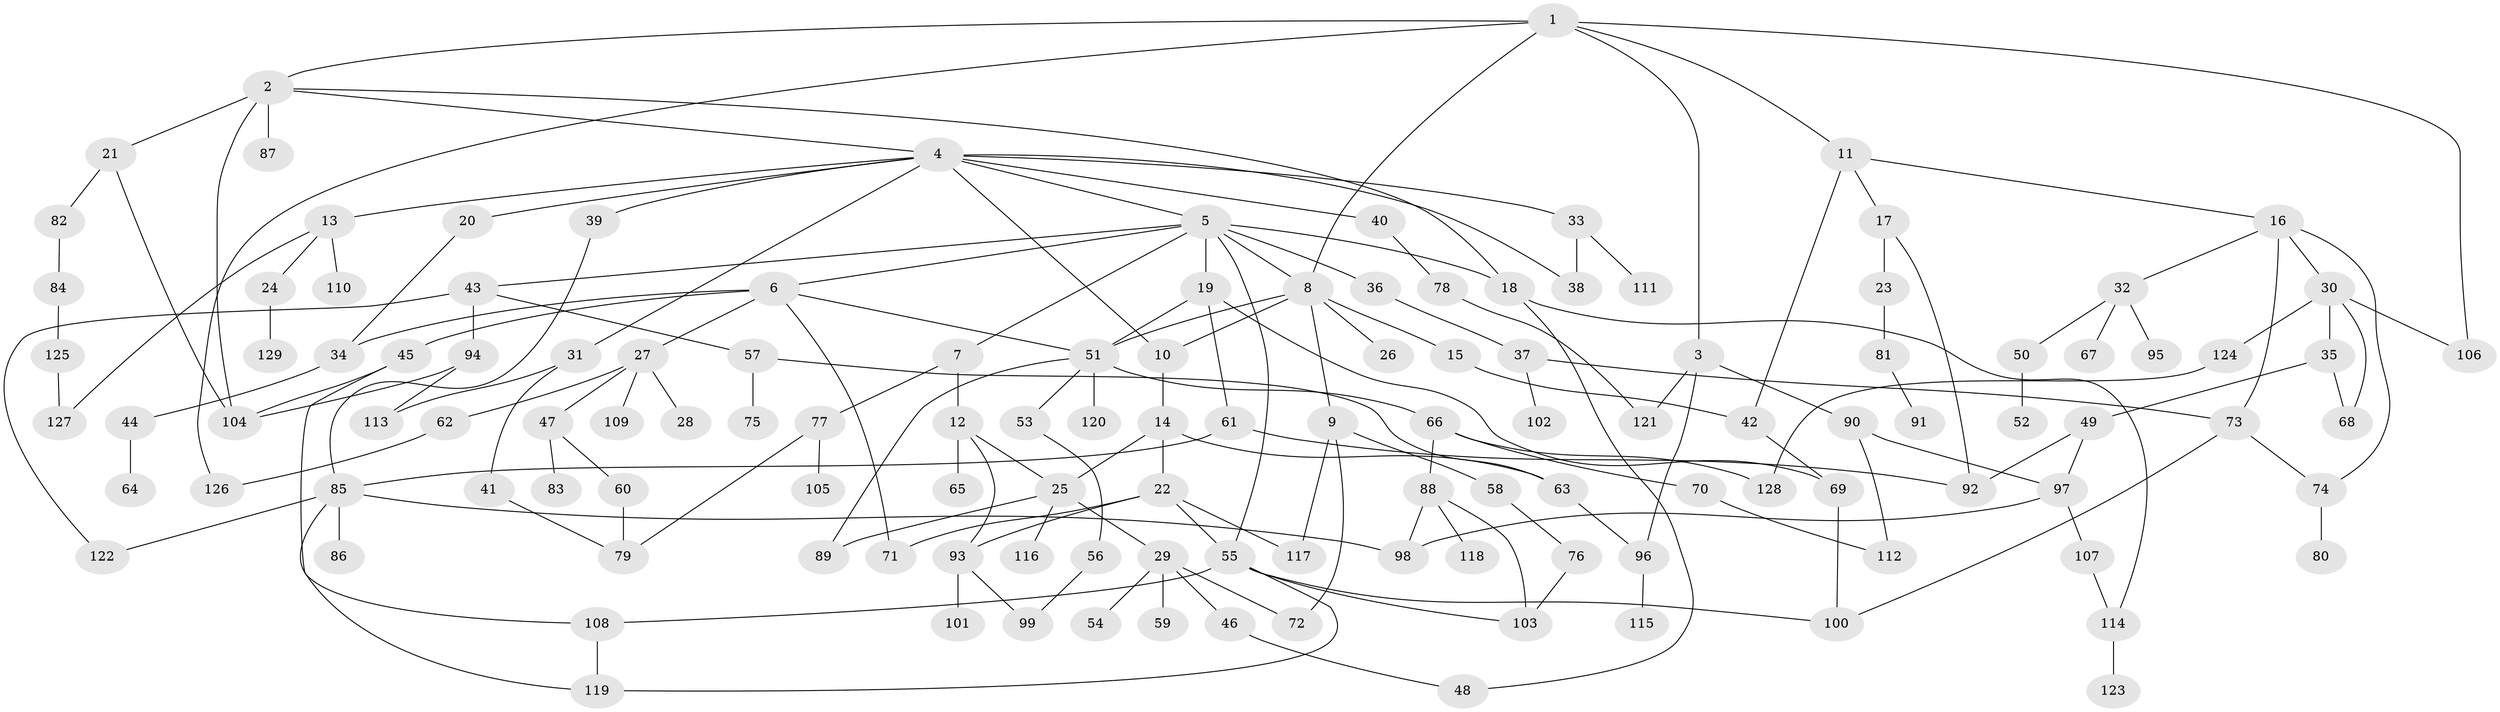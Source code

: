 // coarse degree distribution, {6: 0.03409090909090909, 12: 0.022727272727272728, 4: 0.10227272727272728, 5: 0.11363636363636363, 8: 0.022727272727272728, 7: 0.022727272727272728, 2: 0.25, 3: 0.14772727272727273, 1: 0.2840909090909091}
// Generated by graph-tools (version 1.1) at 2025/41/03/06/25 10:41:27]
// undirected, 129 vertices, 178 edges
graph export_dot {
graph [start="1"]
  node [color=gray90,style=filled];
  1;
  2;
  3;
  4;
  5;
  6;
  7;
  8;
  9;
  10;
  11;
  12;
  13;
  14;
  15;
  16;
  17;
  18;
  19;
  20;
  21;
  22;
  23;
  24;
  25;
  26;
  27;
  28;
  29;
  30;
  31;
  32;
  33;
  34;
  35;
  36;
  37;
  38;
  39;
  40;
  41;
  42;
  43;
  44;
  45;
  46;
  47;
  48;
  49;
  50;
  51;
  52;
  53;
  54;
  55;
  56;
  57;
  58;
  59;
  60;
  61;
  62;
  63;
  64;
  65;
  66;
  67;
  68;
  69;
  70;
  71;
  72;
  73;
  74;
  75;
  76;
  77;
  78;
  79;
  80;
  81;
  82;
  83;
  84;
  85;
  86;
  87;
  88;
  89;
  90;
  91;
  92;
  93;
  94;
  95;
  96;
  97;
  98;
  99;
  100;
  101;
  102;
  103;
  104;
  105;
  106;
  107;
  108;
  109;
  110;
  111;
  112;
  113;
  114;
  115;
  116;
  117;
  118;
  119;
  120;
  121;
  122;
  123;
  124;
  125;
  126;
  127;
  128;
  129;
  1 -- 2;
  1 -- 3;
  1 -- 8;
  1 -- 11;
  1 -- 126;
  1 -- 106;
  2 -- 4;
  2 -- 18;
  2 -- 21;
  2 -- 87;
  2 -- 104;
  3 -- 90;
  3 -- 121;
  3 -- 96;
  4 -- 5;
  4 -- 10;
  4 -- 13;
  4 -- 20;
  4 -- 31;
  4 -- 33;
  4 -- 38;
  4 -- 39;
  4 -- 40;
  5 -- 6;
  5 -- 7;
  5 -- 19;
  5 -- 36;
  5 -- 43;
  5 -- 55;
  5 -- 18;
  5 -- 8;
  6 -- 27;
  6 -- 45;
  6 -- 71;
  6 -- 34;
  6 -- 51;
  7 -- 12;
  7 -- 77;
  8 -- 9;
  8 -- 15;
  8 -- 26;
  8 -- 51;
  8 -- 10;
  9 -- 58;
  9 -- 72;
  9 -- 117;
  10 -- 14;
  11 -- 16;
  11 -- 17;
  11 -- 42;
  12 -- 65;
  12 -- 93;
  12 -- 25;
  13 -- 24;
  13 -- 110;
  13 -- 127;
  14 -- 22;
  14 -- 25;
  14 -- 63;
  15 -- 42;
  16 -- 30;
  16 -- 32;
  16 -- 73;
  16 -- 74;
  17 -- 23;
  17 -- 92;
  18 -- 48;
  18 -- 114;
  19 -- 61;
  19 -- 51;
  19 -- 69;
  20 -- 34;
  21 -- 82;
  21 -- 104;
  22 -- 71;
  22 -- 117;
  22 -- 93;
  22 -- 55;
  23 -- 81;
  24 -- 129;
  25 -- 29;
  25 -- 89;
  25 -- 116;
  27 -- 28;
  27 -- 47;
  27 -- 62;
  27 -- 109;
  29 -- 46;
  29 -- 54;
  29 -- 59;
  29 -- 72;
  30 -- 35;
  30 -- 106;
  30 -- 124;
  30 -- 68;
  31 -- 41;
  31 -- 113;
  32 -- 50;
  32 -- 67;
  32 -- 95;
  33 -- 111;
  33 -- 38;
  34 -- 44;
  35 -- 49;
  35 -- 68;
  36 -- 37;
  37 -- 102;
  37 -- 73;
  39 -- 85;
  40 -- 78;
  41 -- 79;
  42 -- 69;
  43 -- 57;
  43 -- 94;
  43 -- 122;
  44 -- 64;
  45 -- 108;
  45 -- 104;
  46 -- 48;
  47 -- 60;
  47 -- 83;
  49 -- 92;
  49 -- 97;
  50 -- 52;
  51 -- 53;
  51 -- 66;
  51 -- 120;
  51 -- 89;
  53 -- 56;
  55 -- 103;
  55 -- 100;
  55 -- 108;
  55 -- 119;
  56 -- 99;
  57 -- 75;
  57 -- 63;
  58 -- 76;
  60 -- 79;
  61 -- 85;
  61 -- 92;
  62 -- 126;
  63 -- 96;
  66 -- 70;
  66 -- 88;
  66 -- 128;
  69 -- 100;
  70 -- 112;
  73 -- 74;
  73 -- 100;
  74 -- 80;
  76 -- 103;
  77 -- 105;
  77 -- 79;
  78 -- 121;
  81 -- 91;
  82 -- 84;
  84 -- 125;
  85 -- 86;
  85 -- 122;
  85 -- 98;
  85 -- 119;
  88 -- 98;
  88 -- 118;
  88 -- 103;
  90 -- 97;
  90 -- 112;
  93 -- 99;
  93 -- 101;
  94 -- 104;
  94 -- 113;
  96 -- 115;
  97 -- 107;
  97 -- 98;
  107 -- 114;
  108 -- 119;
  114 -- 123;
  124 -- 128;
  125 -- 127;
}
